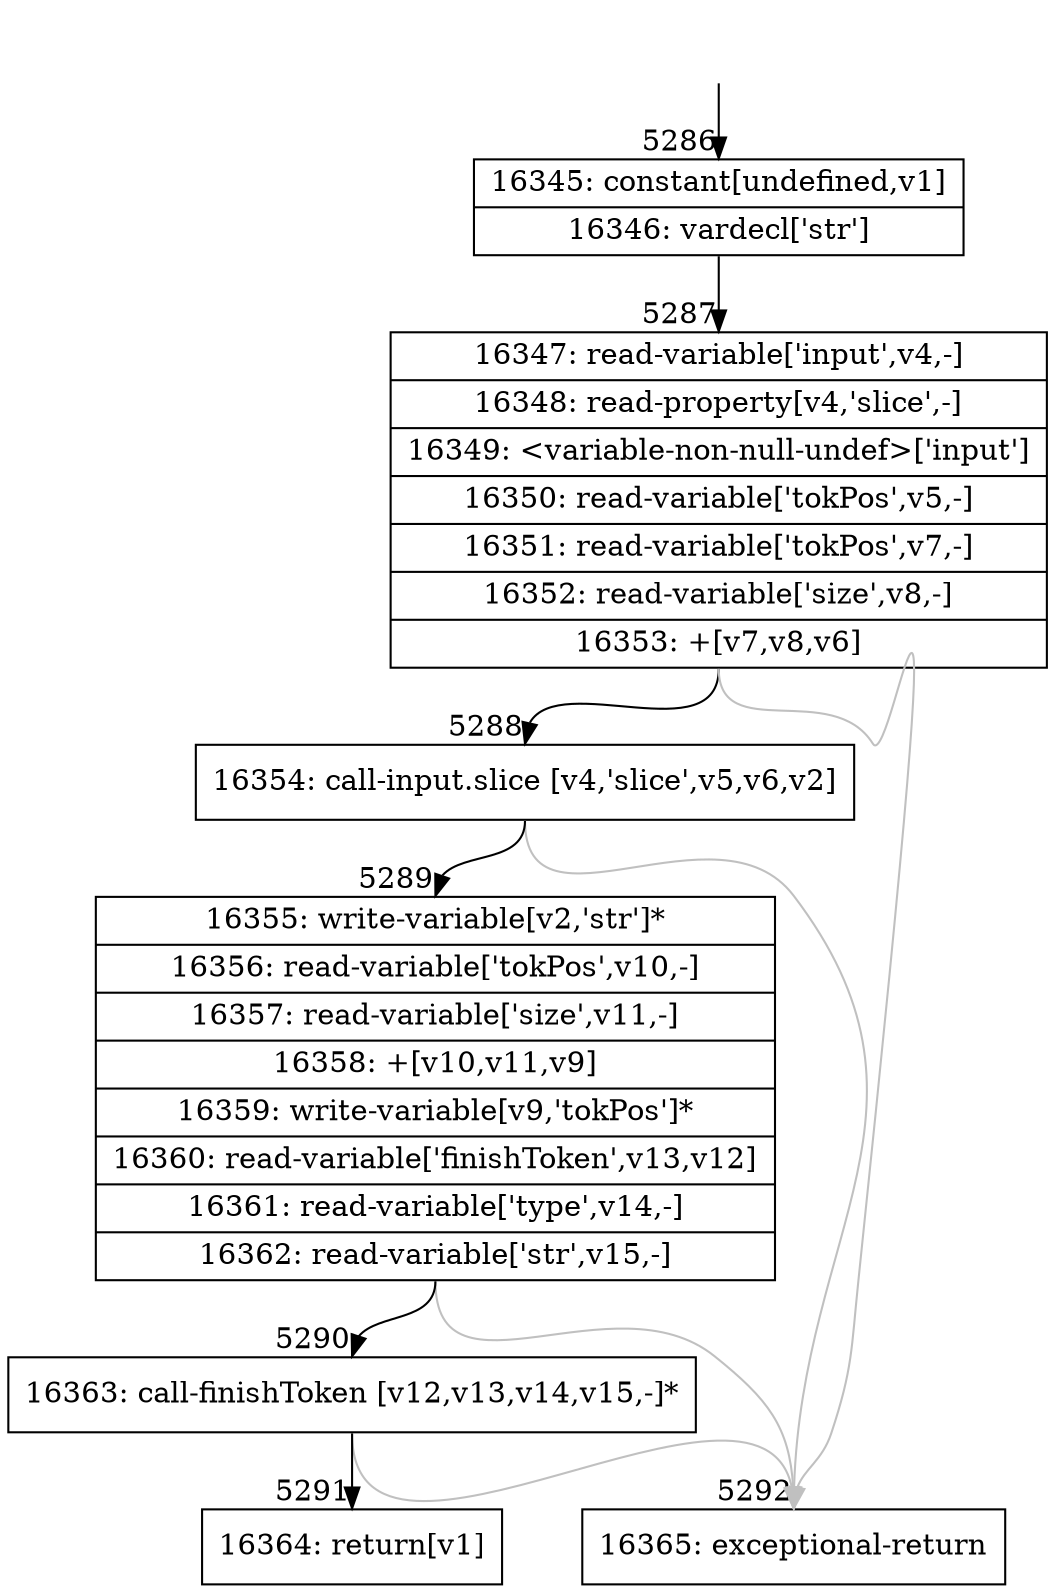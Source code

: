 digraph {
rankdir="TD"
BB_entry316[shape=none,label=""];
BB_entry316 -> BB5286 [tailport=s, headport=n, headlabel="    5286"]
BB5286 [shape=record label="{16345: constant[undefined,v1]|16346: vardecl['str']}" ] 
BB5286 -> BB5287 [tailport=s, headport=n, headlabel="      5287"]
BB5287 [shape=record label="{16347: read-variable['input',v4,-]|16348: read-property[v4,'slice',-]|16349: \<variable-non-null-undef\>['input']|16350: read-variable['tokPos',v5,-]|16351: read-variable['tokPos',v7,-]|16352: read-variable['size',v8,-]|16353: +[v7,v8,v6]}" ] 
BB5287 -> BB5288 [tailport=s, headport=n, headlabel="      5288"]
BB5287 -> BB5292 [tailport=s, headport=n, color=gray, headlabel="      5292"]
BB5288 [shape=record label="{16354: call-input.slice [v4,'slice',v5,v6,v2]}" ] 
BB5288 -> BB5289 [tailport=s, headport=n, headlabel="      5289"]
BB5288 -> BB5292 [tailport=s, headport=n, color=gray]
BB5289 [shape=record label="{16355: write-variable[v2,'str']*|16356: read-variable['tokPos',v10,-]|16357: read-variable['size',v11,-]|16358: +[v10,v11,v9]|16359: write-variable[v9,'tokPos']*|16360: read-variable['finishToken',v13,v12]|16361: read-variable['type',v14,-]|16362: read-variable['str',v15,-]}" ] 
BB5289 -> BB5290 [tailport=s, headport=n, headlabel="      5290"]
BB5289 -> BB5292 [tailport=s, headport=n, color=gray]
BB5290 [shape=record label="{16363: call-finishToken [v12,v13,v14,v15,-]*}" ] 
BB5290 -> BB5291 [tailport=s, headport=n, headlabel="      5291"]
BB5290 -> BB5292 [tailport=s, headport=n, color=gray]
BB5291 [shape=record label="{16364: return[v1]}" ] 
BB5292 [shape=record label="{16365: exceptional-return}" ] 
//#$~ 5437
}
